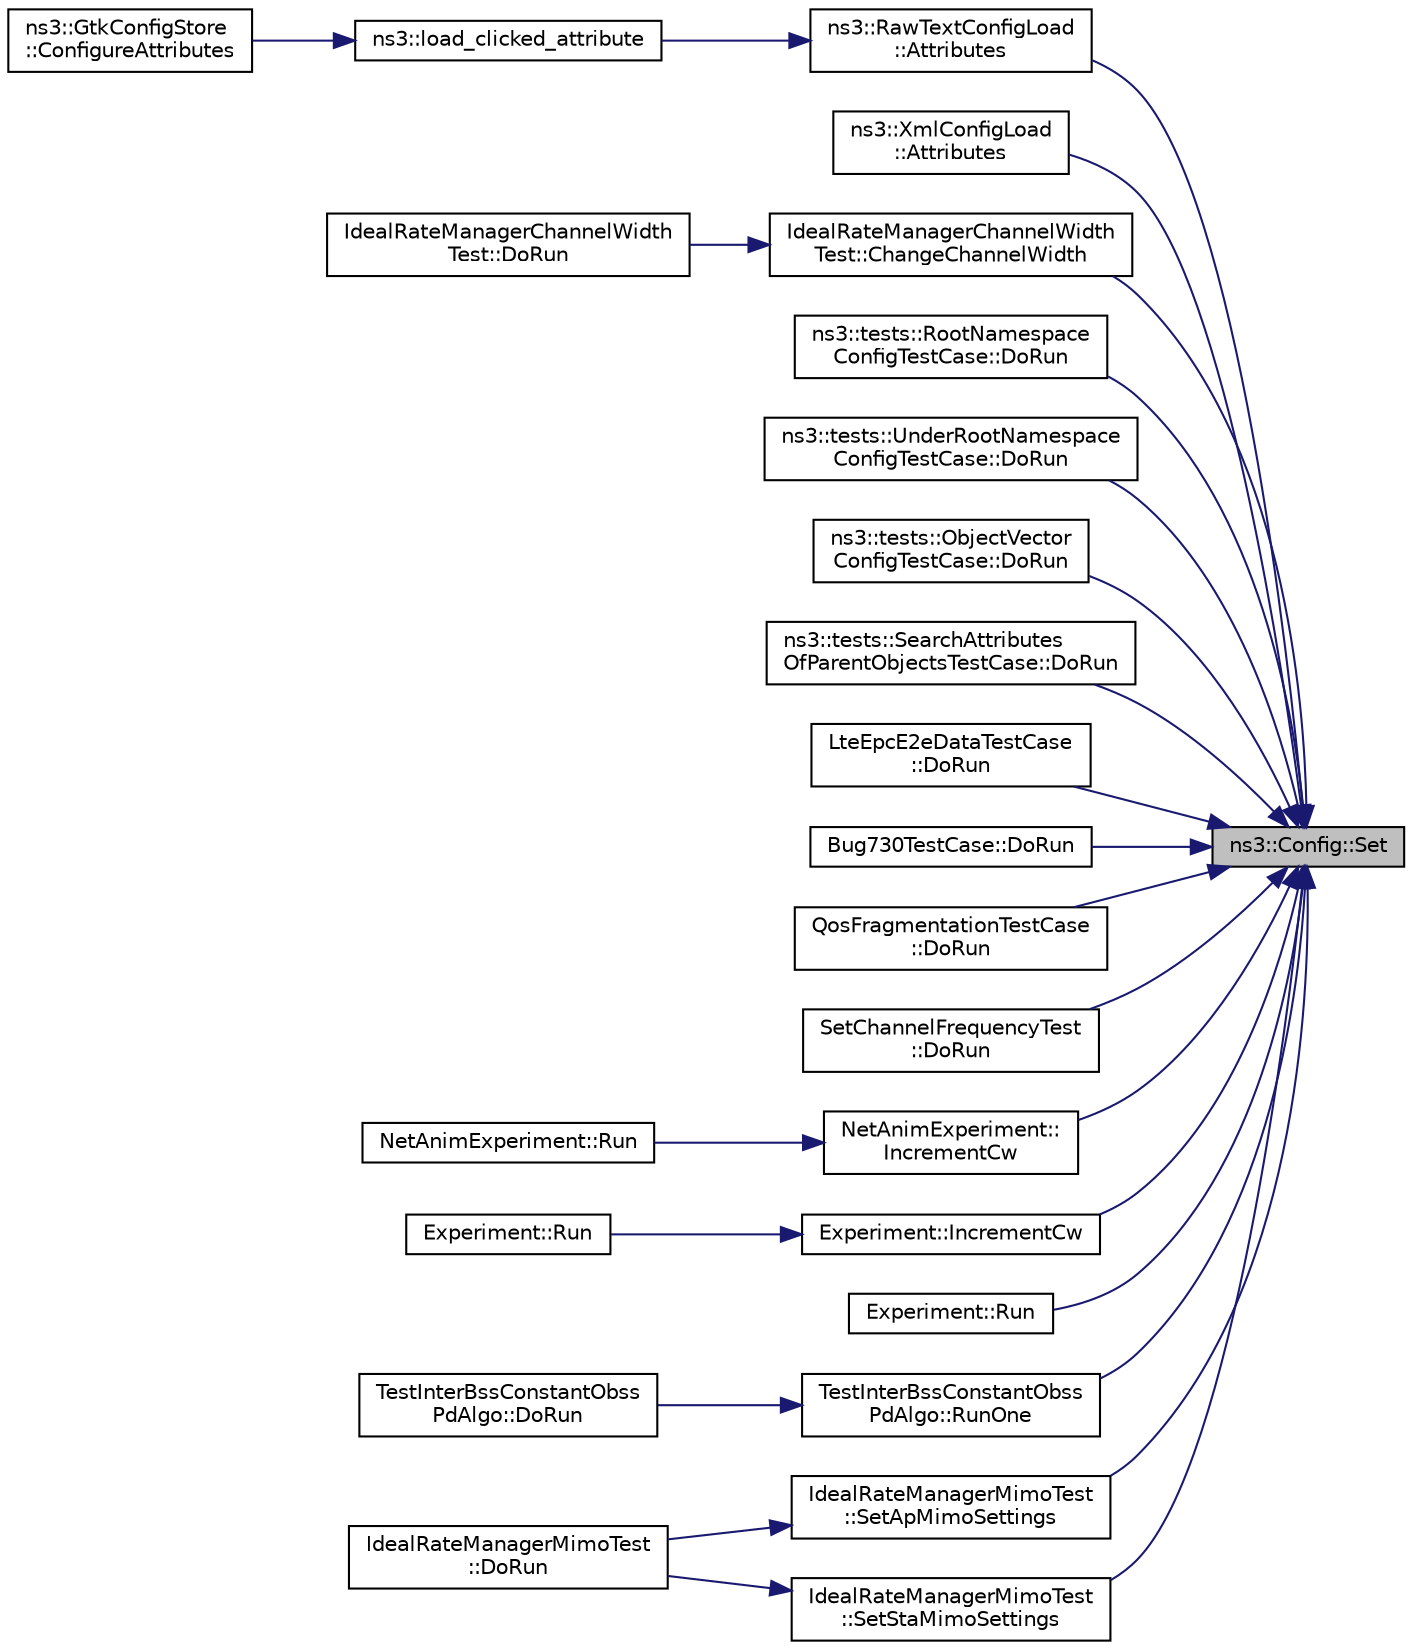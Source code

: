 digraph "ns3::Config::Set"
{
 // LATEX_PDF_SIZE
  edge [fontname="Helvetica",fontsize="10",labelfontname="Helvetica",labelfontsize="10"];
  node [fontname="Helvetica",fontsize="10",shape=record];
  rankdir="RL";
  Node1 [label="ns3::Config::Set",height=0.2,width=0.4,color="black", fillcolor="grey75", style="filled", fontcolor="black",tooltip=" "];
  Node1 -> Node2 [dir="back",color="midnightblue",fontsize="10",style="solid",fontname="Helvetica"];
  Node2 [label="ns3::RawTextConfigLoad\l::Attributes",height=0.2,width=0.4,color="black", fillcolor="white", style="filled",URL="$classns3_1_1_raw_text_config_load.html#ac4f323b065c9fb10bbab85720051b343",tooltip="Load or save the attributes values."];
  Node2 -> Node3 [dir="back",color="midnightblue",fontsize="10",style="solid",fontname="Helvetica"];
  Node3 [label="ns3::load_clicked_attribute",height=0.2,width=0.4,color="black", fillcolor="white", style="filled",URL="$namespacens3.html#afb62a5e36b7877b8ec184ac2f098c096",tooltip="If the user presses the button load, it will load the config file into memory."];
  Node3 -> Node4 [dir="back",color="midnightblue",fontsize="10",style="solid",fontname="Helvetica"];
  Node4 [label="ns3::GtkConfigStore\l::ConfigureAttributes",height=0.2,width=0.4,color="black", fillcolor="white", style="filled",URL="$classns3_1_1_gtk_config_store.html#a95d2d8169cd6a9770af48f7cf62d24fb",tooltip="Process attribute values."];
  Node1 -> Node5 [dir="back",color="midnightblue",fontsize="10",style="solid",fontname="Helvetica"];
  Node5 [label="ns3::XmlConfigLoad\l::Attributes",height=0.2,width=0.4,color="black", fillcolor="white", style="filled",URL="$classns3_1_1_xml_config_load.html#a277f3313b27e4eb91f4c8b6969348905",tooltip="Load or save the attributes values."];
  Node1 -> Node6 [dir="back",color="midnightblue",fontsize="10",style="solid",fontname="Helvetica"];
  Node6 [label="IdealRateManagerChannelWidth\lTest::ChangeChannelWidth",height=0.2,width=0.4,color="black", fillcolor="white", style="filled",URL="$class_ideal_rate_manager_channel_width_test.html#adb1ec802cec95e64fcf8835f800734f7",tooltip="Change the configured channel width for all nodes."];
  Node6 -> Node7 [dir="back",color="midnightblue",fontsize="10",style="solid",fontname="Helvetica"];
  Node7 [label="IdealRateManagerChannelWidth\lTest::DoRun",height=0.2,width=0.4,color="black", fillcolor="white", style="filled",URL="$class_ideal_rate_manager_channel_width_test.html#a1f92f2719f1b3b364cda5e1024c8c389",tooltip="Implementation to actually run this TestCase."];
  Node1 -> Node8 [dir="back",color="midnightblue",fontsize="10",style="solid",fontname="Helvetica"];
  Node8 [label="ns3::tests::RootNamespace\lConfigTestCase::DoRun",height=0.2,width=0.4,color="black", fillcolor="white", style="filled",URL="$classns3_1_1tests_1_1_root_namespace_config_test_case.html#aa96c6571401cd644b55fe9af342f2685",tooltip="Implementation to actually run this TestCase."];
  Node1 -> Node9 [dir="back",color="midnightblue",fontsize="10",style="solid",fontname="Helvetica"];
  Node9 [label="ns3::tests::UnderRootNamespace\lConfigTestCase::DoRun",height=0.2,width=0.4,color="black", fillcolor="white", style="filled",URL="$classns3_1_1tests_1_1_under_root_namespace_config_test_case.html#a8b5cf9868cdeaacb6e9ca719b75f3a1a",tooltip="Implementation to actually run this TestCase."];
  Node1 -> Node10 [dir="back",color="midnightblue",fontsize="10",style="solid",fontname="Helvetica"];
  Node10 [label="ns3::tests::ObjectVector\lConfigTestCase::DoRun",height=0.2,width=0.4,color="black", fillcolor="white", style="filled",URL="$classns3_1_1tests_1_1_object_vector_config_test_case.html#aeab89e06ef44e7bfe37a5caf6fad0431",tooltip="Implementation to actually run this TestCase."];
  Node1 -> Node11 [dir="back",color="midnightblue",fontsize="10",style="solid",fontname="Helvetica"];
  Node11 [label="ns3::tests::SearchAttributes\lOfParentObjectsTestCase::DoRun",height=0.2,width=0.4,color="black", fillcolor="white", style="filled",URL="$classns3_1_1tests_1_1_search_attributes_of_parent_objects_test_case.html#a2c7722189a89fe088f36668346de2ca8",tooltip="Implementation to actually run this TestCase."];
  Node1 -> Node12 [dir="back",color="midnightblue",fontsize="10",style="solid",fontname="Helvetica"];
  Node12 [label="LteEpcE2eDataTestCase\l::DoRun",height=0.2,width=0.4,color="black", fillcolor="white", style="filled",URL="$class_lte_epc_e2e_data_test_case.html#a7b55bb639cd07d8b68365444a4cea639",tooltip="Implementation to actually run this TestCase."];
  Node1 -> Node13 [dir="back",color="midnightblue",fontsize="10",style="solid",fontname="Helvetica"];
  Node13 [label="Bug730TestCase::DoRun",height=0.2,width=0.4,color="black", fillcolor="white", style="filled",URL="$class_bug730_test_case.html#a9c8853ac24b9200f16c7993ec8df8eda",tooltip="Implementation to actually run this TestCase."];
  Node1 -> Node14 [dir="back",color="midnightblue",fontsize="10",style="solid",fontname="Helvetica"];
  Node14 [label="QosFragmentationTestCase\l::DoRun",height=0.2,width=0.4,color="black", fillcolor="white", style="filled",URL="$class_qos_fragmentation_test_case.html#a2478d61cab2625769f26555d4dcb420b",tooltip="Implementation to actually run this TestCase."];
  Node1 -> Node15 [dir="back",color="midnightblue",fontsize="10",style="solid",fontname="Helvetica"];
  Node15 [label="SetChannelFrequencyTest\l::DoRun",height=0.2,width=0.4,color="black", fillcolor="white", style="filled",URL="$class_set_channel_frequency_test.html#a05984ce2c264229592bed4981ff05518",tooltip="Implementation to actually run this TestCase."];
  Node1 -> Node16 [dir="back",color="midnightblue",fontsize="10",style="solid",fontname="Helvetica"];
  Node16 [label="NetAnimExperiment::\lIncrementCw",height=0.2,width=0.4,color="black", fillcolor="white", style="filled",URL="$class_net_anim_experiment.html#a12db4bf2df8db6997ea686d52081fe7e",tooltip="Increment CW function."];
  Node16 -> Node17 [dir="back",color="midnightblue",fontsize="10",style="solid",fontname="Helvetica"];
  Node17 [label="NetAnimExperiment::Run",height=0.2,width=0.4,color="black", fillcolor="white", style="filled",URL="$class_net_anim_experiment.html#a63a699997d753ea33b4367ccad6088a3",tooltip="Run function."];
  Node1 -> Node18 [dir="back",color="midnightblue",fontsize="10",style="solid",fontname="Helvetica"];
  Node18 [label="Experiment::IncrementCw",height=0.2,width=0.4,color="black", fillcolor="white", style="filled",URL="$class_experiment.html#ab252998a0101be7d45e2c766eb0e2c85",tooltip="Compute average throughput for a set of runs, then increment CW."];
  Node18 -> Node19 [dir="back",color="midnightblue",fontsize="10",style="solid",fontname="Helvetica"];
  Node19 [label="Experiment::Run",height=0.2,width=0.4,color="black", fillcolor="white", style="filled",URL="$class_experiment.html#a2e7dad008a78e106fdbde1917d0bca1b",tooltip="Run an experiment across a range of congestion window values."];
  Node1 -> Node20 [dir="back",color="midnightblue",fontsize="10",style="solid",fontname="Helvetica"];
  Node20 [label="Experiment::Run",height=0.2,width=0.4,color="black", fillcolor="white", style="filled",URL="$class_experiment.html#abad6e932214977891837db4f39a80db5",tooltip=" "];
  Node1 -> Node21 [dir="back",color="midnightblue",fontsize="10",style="solid",fontname="Helvetica"];
  Node21 [label="TestInterBssConstantObss\lPdAlgo::RunOne",height=0.2,width=0.4,color="black", fillcolor="white", style="filled",URL="$class_test_inter_bss_constant_obss_pd_algo.html#a1d52c1dd60b72b32b4a87f6933d81992",tooltip="Run one function."];
  Node21 -> Node22 [dir="back",color="midnightblue",fontsize="10",style="solid",fontname="Helvetica"];
  Node22 [label="TestInterBssConstantObss\lPdAlgo::DoRun",height=0.2,width=0.4,color="black", fillcolor="white", style="filled",URL="$class_test_inter_bss_constant_obss_pd_algo.html#afa56c796f4bf1e721232f43b672ba259",tooltip="Implementation to actually run this TestCase."];
  Node1 -> Node23 [dir="back",color="midnightblue",fontsize="10",style="solid",fontname="Helvetica"];
  Node23 [label="IdealRateManagerMimoTest\l::SetApMimoSettings",height=0.2,width=0.4,color="black", fillcolor="white", style="filled",URL="$class_ideal_rate_manager_mimo_test.html#a66e3fee447c6424079f252e6c53090b5",tooltip="Change the configured MIMO settings for AP node."];
  Node23 -> Node24 [dir="back",color="midnightblue",fontsize="10",style="solid",fontname="Helvetica"];
  Node24 [label="IdealRateManagerMimoTest\l::DoRun",height=0.2,width=0.4,color="black", fillcolor="white", style="filled",URL="$class_ideal_rate_manager_mimo_test.html#abd548d8a592eb8393d26f703d7db3428",tooltip="Implementation to actually run this TestCase."];
  Node1 -> Node25 [dir="back",color="midnightblue",fontsize="10",style="solid",fontname="Helvetica"];
  Node25 [label="IdealRateManagerMimoTest\l::SetStaMimoSettings",height=0.2,width=0.4,color="black", fillcolor="white", style="filled",URL="$class_ideal_rate_manager_mimo_test.html#ac742aec132a51f60d1c05643c39fc99f",tooltip="Change the configured MIMO settings for STA node."];
  Node25 -> Node24 [dir="back",color="midnightblue",fontsize="10",style="solid",fontname="Helvetica"];
}
